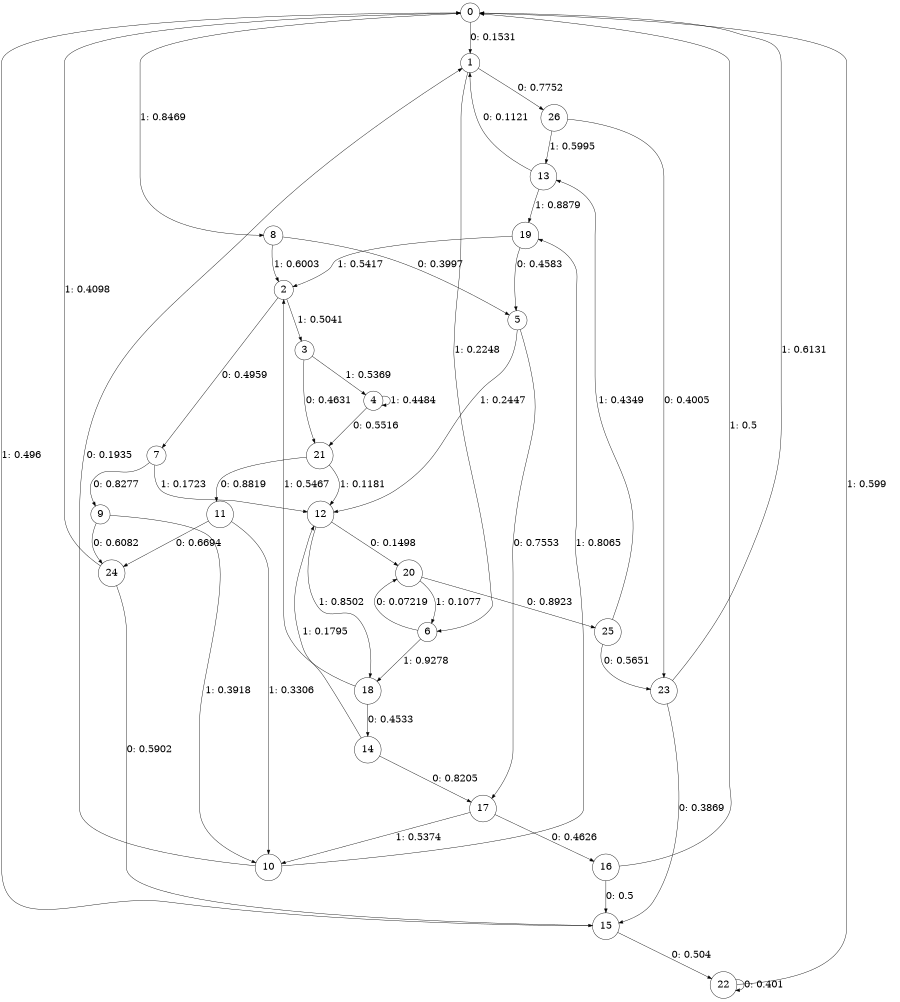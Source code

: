 digraph "ch1faceL6" {
size = "6,8.5";
ratio = "fill";
node [shape = circle];
node [fontsize = 24];
edge [fontsize = 24];
0 -> 1 [label = "0: 0.1531   "];
0 -> 8 [label = "1: 0.8469   "];
1 -> 26 [label = "0: 0.7752   "];
1 -> 6 [label = "1: 0.2248   "];
2 -> 7 [label = "0: 0.4959   "];
2 -> 3 [label = "1: 0.5041   "];
3 -> 21 [label = "0: 0.4631   "];
3 -> 4 [label = "1: 0.5369   "];
4 -> 21 [label = "0: 0.5516   "];
4 -> 4 [label = "1: 0.4484   "];
5 -> 17 [label = "0: 0.7553   "];
5 -> 12 [label = "1: 0.2447   "];
6 -> 20 [label = "0: 0.07219  "];
6 -> 18 [label = "1: 0.9278   "];
7 -> 9 [label = "0: 0.8277   "];
7 -> 12 [label = "1: 0.1723   "];
8 -> 5 [label = "0: 0.3997   "];
8 -> 2 [label = "1: 0.6003   "];
9 -> 24 [label = "0: 0.6082   "];
9 -> 10 [label = "1: 0.3918   "];
10 -> 1 [label = "0: 0.1935   "];
10 -> 19 [label = "1: 0.8065   "];
11 -> 24 [label = "0: 0.6694   "];
11 -> 10 [label = "1: 0.3306   "];
12 -> 20 [label = "0: 0.1498   "];
12 -> 18 [label = "1: 0.8502   "];
13 -> 1 [label = "0: 0.1121   "];
13 -> 19 [label = "1: 0.8879   "];
14 -> 17 [label = "0: 0.8205   "];
14 -> 12 [label = "1: 0.1795   "];
15 -> 22 [label = "0: 0.504    "];
15 -> 0 [label = "1: 0.496    "];
16 -> 15 [label = "0: 0.5      "];
16 -> 0 [label = "1: 0.5      "];
17 -> 16 [label = "0: 0.4626   "];
17 -> 10 [label = "1: 0.5374   "];
18 -> 14 [label = "0: 0.4533   "];
18 -> 2 [label = "1: 0.5467   "];
19 -> 5 [label = "0: 0.4583   "];
19 -> 2 [label = "1: 0.5417   "];
20 -> 25 [label = "0: 0.8923   "];
20 -> 6 [label = "1: 0.1077   "];
21 -> 11 [label = "0: 0.8819   "];
21 -> 12 [label = "1: 0.1181   "];
22 -> 22 [label = "0: 0.401    "];
22 -> 0 [label = "1: 0.599    "];
23 -> 15 [label = "0: 0.3869   "];
23 -> 0 [label = "1: 0.6131   "];
24 -> 15 [label = "0: 0.5902   "];
24 -> 0 [label = "1: 0.4098   "];
25 -> 23 [label = "0: 0.5651   "];
25 -> 13 [label = "1: 0.4349   "];
26 -> 23 [label = "0: 0.4005   "];
26 -> 13 [label = "1: 0.5995   "];
}